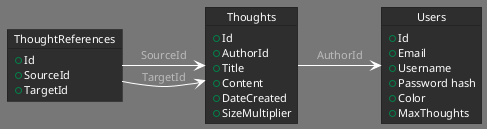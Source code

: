 @startuml
!theme reddress-darkblue
hide empty members

object Users {
+ Id
+ Email
+ Username
+ Password hash
+ Color
+ MaxThoughts
}

object Thoughts {
+ Id
+ AuthorId
+ Title
+ Content
+ DateCreated
+ SizeMultiplier
}

object ThoughtReferences {
+ Id
+ SourceId
+ TargetId
}

Thoughts -> Users : "AuthorId"
ThoughtReferences -> Thoughts : "SourceId"
ThoughtReferences -> Thoughts : "TargetId"
@enduml